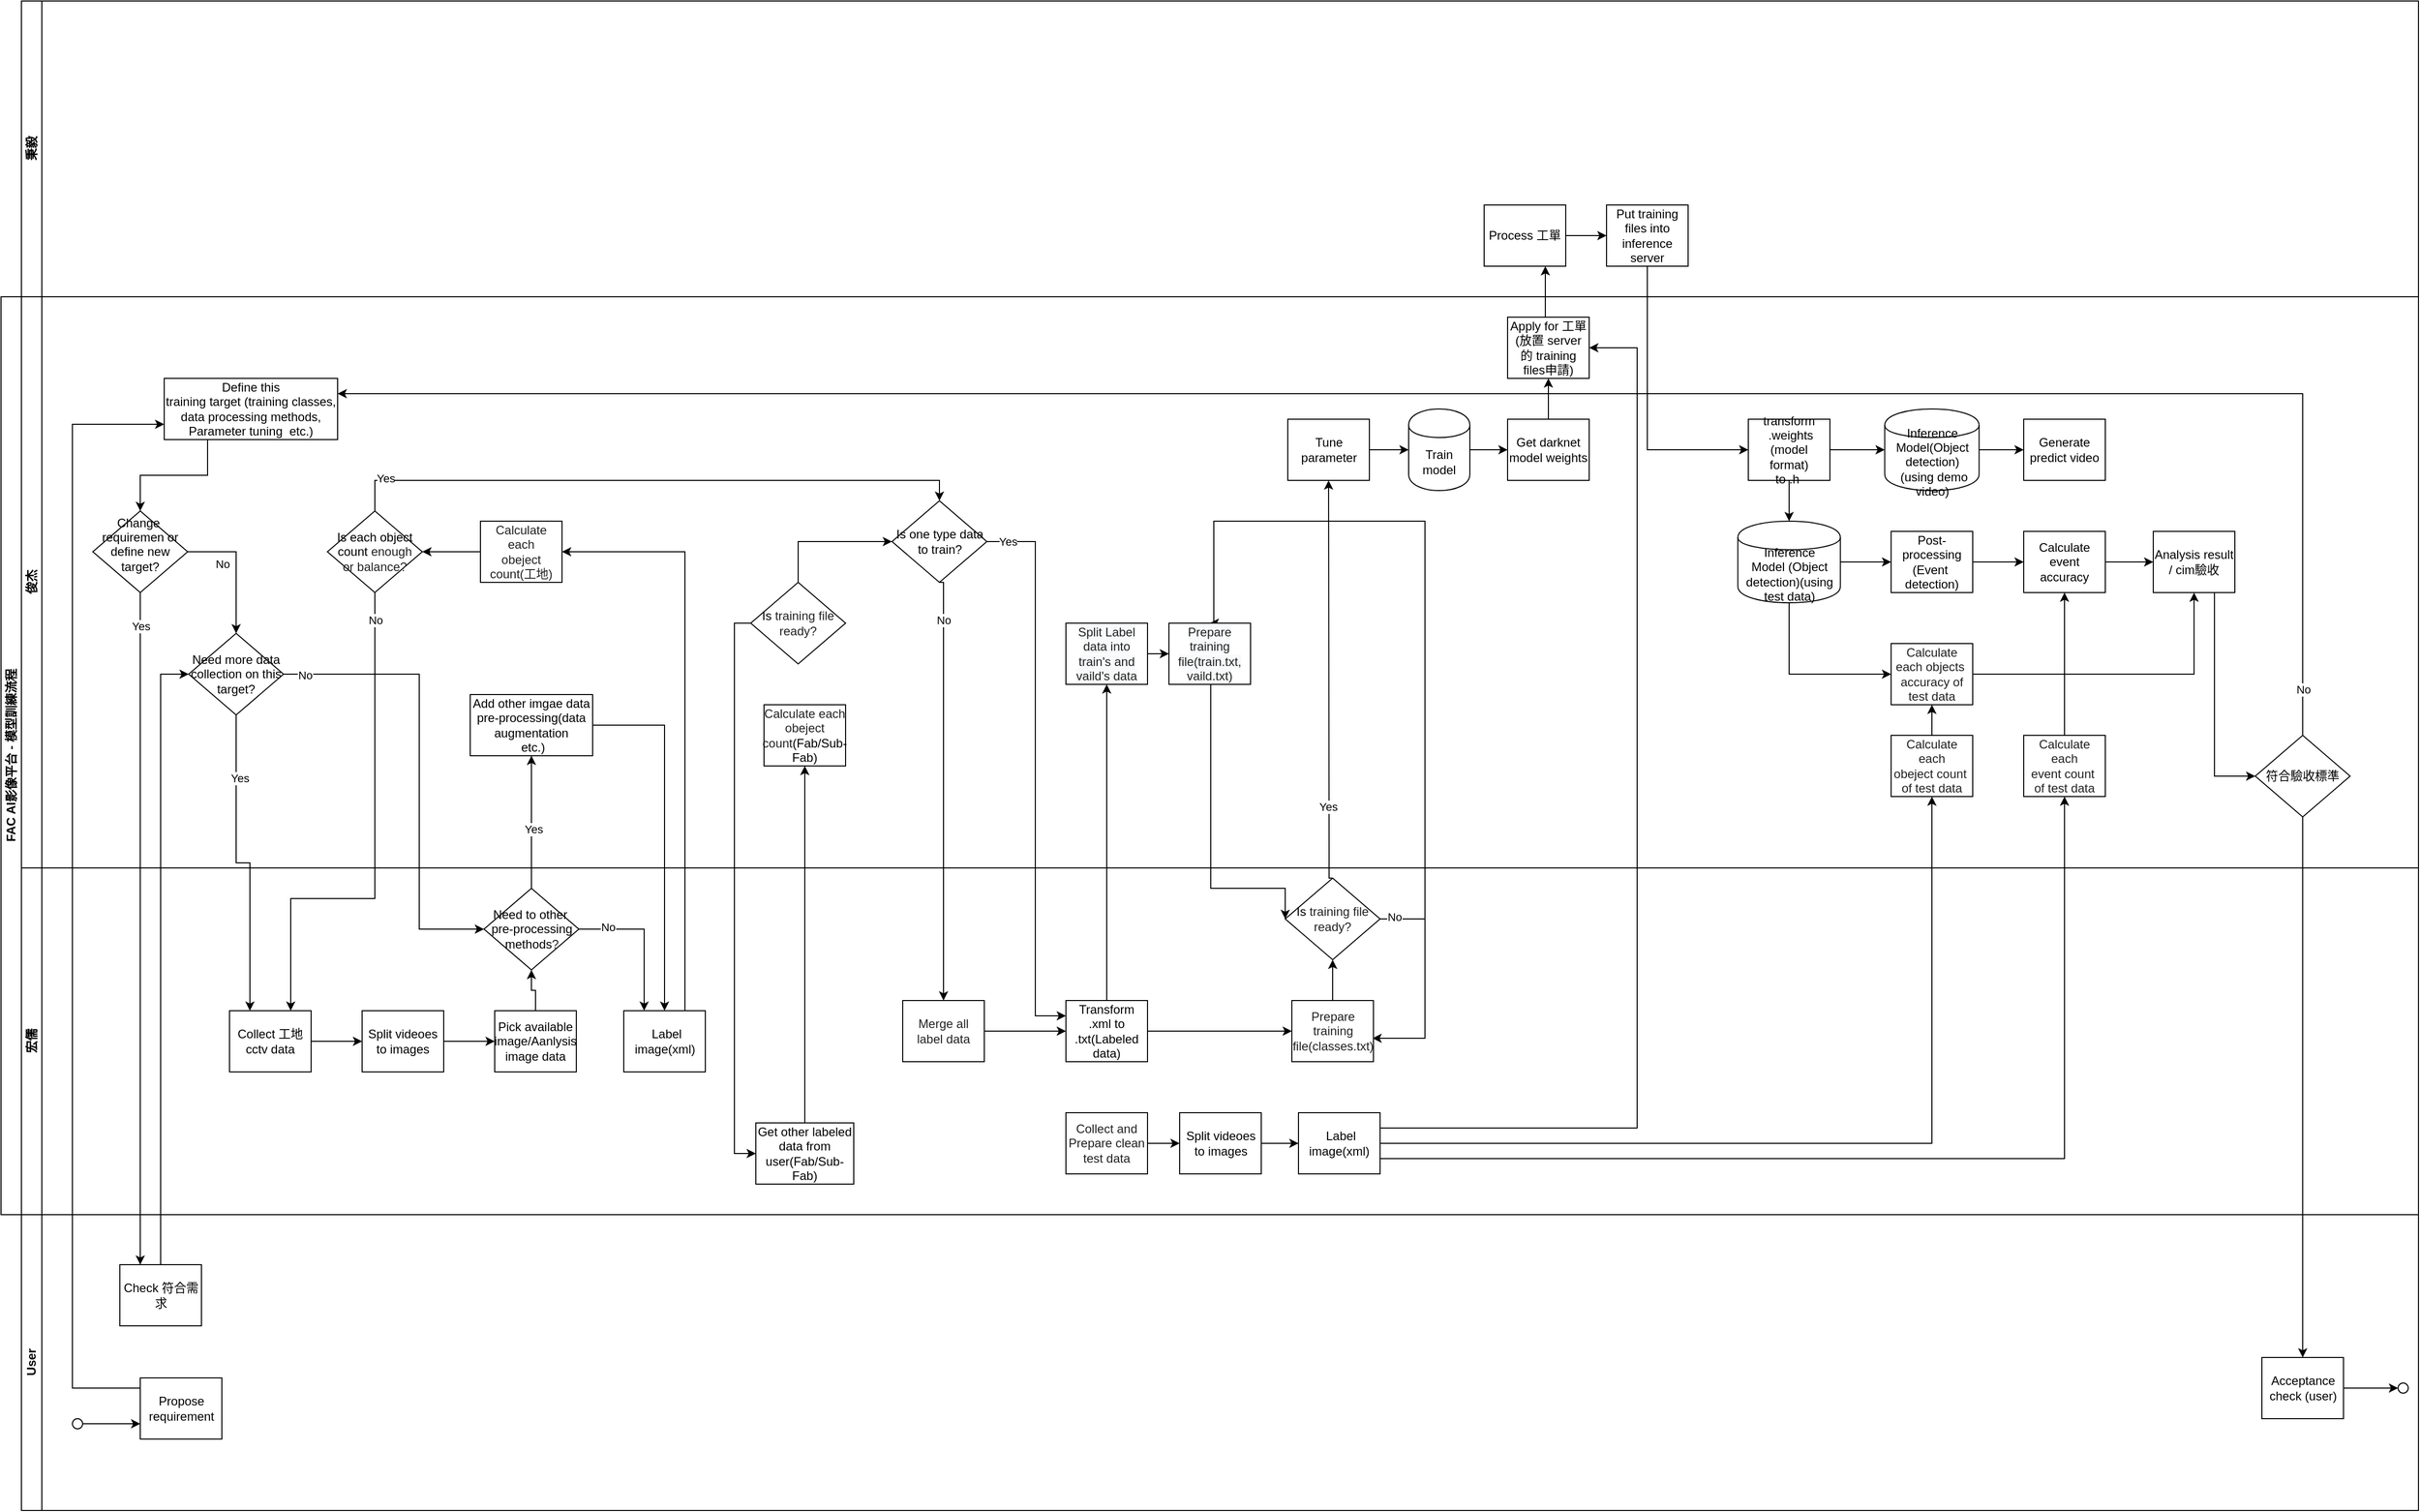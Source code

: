 <mxfile version="13.6.6" type="device"><diagram id="prtHgNgQTEPvFCAcTncT" name="Page-1"><mxGraphModel dx="946" dy="1783" grid="1" gridSize="10" guides="1" tooltips="1" connect="1" arrows="1" fold="1" page="1" pageScale="1" pageWidth="827" pageHeight="1169" background="none" math="0" shadow="0"><root><mxCell id="0"/><mxCell id="1" parent="0"/><mxCell id="TcL8-nratOg0Z6caF2Zv-336" value="秉毅" style="swimlane;html=1;startSize=20;horizontal=0;" vertex="1" parent="1"><mxGeometry x="160" y="-40" width="2350" height="290" as="geometry"><mxRectangle x="20" width="2120" height="20" as="alternateBounds"/></mxGeometry></mxCell><mxCell id="TcL8-nratOg0Z6caF2Zv-364" style="edgeStyle=orthogonalEdgeStyle;rounded=0;orthogonalLoop=1;jettySize=auto;html=1;entryX=0.5;entryY=0;entryDx=0;entryDy=0;" edge="1" parent="TcL8-nratOg0Z6caF2Zv-336" source="TcL8-nratOg0Z6caF2Zv-355"><mxGeometry relative="1" as="geometry"><mxPoint x="165" y="30" as="targetPoint"/><Array as="points"><mxPoint x="1957" y="10"/><mxPoint x="165" y="10"/></Array></mxGeometry></mxCell><mxCell id="TcL8-nratOg0Z6caF2Zv-379" style="edgeStyle=orthogonalEdgeStyle;rounded=0;orthogonalLoop=1;jettySize=auto;html=1;exitX=1;exitY=0.5;exitDx=0;exitDy=0;" edge="1" parent="TcL8-nratOg0Z6caF2Zv-336" source="TcL8-nratOg0Z6caF2Zv-374" target="TcL8-nratOg0Z6caF2Zv-378"><mxGeometry relative="1" as="geometry"/></mxCell><mxCell id="TcL8-nratOg0Z6caF2Zv-374" value="&lt;span&gt;Process 工單&lt;br&gt;&lt;/span&gt;" style="rounded=0;whiteSpace=wrap;html=1;fontFamily=Helvetica;fontSize=12;fontColor=#000000;align=center;" vertex="1" parent="TcL8-nratOg0Z6caF2Zv-336"><mxGeometry x="1434" y="200" width="80" height="60" as="geometry"/></mxCell><mxCell id="TcL8-nratOg0Z6caF2Zv-378" value="&lt;span&gt;Put&amp;nbsp;&lt;/span&gt;training files into inference server&lt;span&gt;&lt;br&gt;&lt;/span&gt;" style="rounded=0;whiteSpace=wrap;html=1;fontFamily=Helvetica;fontSize=12;fontColor=#000000;align=center;" vertex="1" parent="TcL8-nratOg0Z6caF2Zv-336"><mxGeometry x="1554" y="200" width="80" height="60" as="geometry"/></mxCell><mxCell id="TcL8-nratOg0Z6caF2Zv-377" style="edgeStyle=orthogonalEdgeStyle;rounded=0;orthogonalLoop=1;jettySize=auto;html=1;exitX=0.5;exitY=0;exitDx=0;exitDy=0;entryX=0.75;entryY=1;entryDx=0;entryDy=0;" edge="1" parent="1" source="TcL8-nratOg0Z6caF2Zv-375" target="TcL8-nratOg0Z6caF2Zv-374"><mxGeometry relative="1" as="geometry"><Array as="points"><mxPoint x="1654" y="270"/></Array></mxGeometry></mxCell><mxCell id="TcL8-nratOg0Z6caF2Zv-380" style="edgeStyle=orthogonalEdgeStyle;rounded=0;orthogonalLoop=1;jettySize=auto;html=1;exitX=0.5;exitY=1;exitDx=0;exitDy=0;entryX=0;entryY=0.5;entryDx=0;entryDy=0;" edge="1" parent="1" source="TcL8-nratOg0Z6caF2Zv-378" target="TcL8-nratOg0Z6caF2Zv-7"><mxGeometry relative="1" as="geometry"/></mxCell><mxCell id="dNxyNK7c78bLwvsdeMH5-19" value="FAC AI影像平台 - 模型訓練流程" style="swimlane;html=1;childLayout=stackLayout;resizeParent=1;resizeParentMax=0;horizontal=0;startSize=20;horizontalStack=0;" parent="1" vertex="1"><mxGeometry x="140" y="250" width="2370" height="900" as="geometry"/></mxCell><mxCell id="TcL8-nratOg0Z6caF2Zv-185" style="edgeStyle=orthogonalEdgeStyle;rounded=0;orthogonalLoop=1;jettySize=auto;html=1;exitX=0.5;exitY=0;exitDx=0;exitDy=0;" edge="1" parent="dNxyNK7c78bLwvsdeMH5-19" source="TcL8-nratOg0Z6caF2Zv-182" target="TcL8-nratOg0Z6caF2Zv-181"><mxGeometry relative="1" as="geometry"/></mxCell><mxCell id="TcL8-nratOg0Z6caF2Zv-188" value="Yes" style="edgeLabel;html=1;align=center;verticalAlign=middle;resizable=0;points=[];" vertex="1" connectable="0" parent="TcL8-nratOg0Z6caF2Zv-185"><mxGeometry x="-0.1" y="-2" relative="1" as="geometry"><mxPoint as="offset"/></mxGeometry></mxCell><mxCell id="TcL8-nratOg0Z6caF2Zv-199" style="edgeStyle=orthogonalEdgeStyle;rounded=0;orthogonalLoop=1;jettySize=auto;html=1;exitX=0.5;exitY=0;exitDx=0;exitDy=0;entryX=0.5;entryY=1;entryDx=0;entryDy=0;" edge="1" parent="dNxyNK7c78bLwvsdeMH5-19" source="TcL8-nratOg0Z6caF2Zv-196" target="TcL8-nratOg0Z6caF2Zv-197"><mxGeometry relative="1" as="geometry"><mxPoint x="792" y="530" as="targetPoint"/><Array as="points"><mxPoint x="788" y="780"/></Array></mxGeometry></mxCell><mxCell id="TcL8-nratOg0Z6caF2Zv-49" style="edgeStyle=orthogonalEdgeStyle;rounded=0;orthogonalLoop=1;jettySize=auto;html=1;exitX=0.5;exitY=1;exitDx=0;exitDy=0;entryX=0.75;entryY=0;entryDx=0;entryDy=0;" edge="1" parent="dNxyNK7c78bLwvsdeMH5-19" source="TcL8-nratOg0Z6caF2Zv-47" target="TcL8-nratOg0Z6caF2Zv-13"><mxGeometry relative="1" as="geometry"><mxPoint x="264" y="620" as="targetPoint"/><Array as="points"><mxPoint x="367" y="590"/><mxPoint x="284" y="590"/></Array></mxGeometry></mxCell><mxCell id="TcL8-nratOg0Z6caF2Zv-192" value="No" style="edgeLabel;html=1;align=center;verticalAlign=middle;resizable=0;points=[];" vertex="1" connectable="0" parent="TcL8-nratOg0Z6caF2Zv-49"><mxGeometry x="-0.892" relative="1" as="geometry"><mxPoint as="offset"/></mxGeometry></mxCell><mxCell id="TcL8-nratOg0Z6caF2Zv-46" style="edgeStyle=orthogonalEdgeStyle;rounded=0;orthogonalLoop=1;jettySize=auto;html=1;entryX=1;entryY=0.5;entryDx=0;entryDy=0;exitX=0.75;exitY=0;exitDx=0;exitDy=0;" edge="1" parent="dNxyNK7c78bLwvsdeMH5-19" source="dNxyNK7c78bLwvsdeMH5-26" target="TcL8-nratOg0Z6caF2Zv-24"><mxGeometry relative="1" as="geometry"><mxPoint x="670.5" y="620" as="sourcePoint"/><mxPoint x="570.5" y="210" as="targetPoint"/><Array as="points"><mxPoint x="671" y="250"/></Array></mxGeometry></mxCell><mxCell id="TcL8-nratOg0Z6caF2Zv-187" style="edgeStyle=orthogonalEdgeStyle;rounded=0;orthogonalLoop=1;jettySize=auto;html=1;exitX=1;exitY=0.5;exitDx=0;exitDy=0;entryX=0.5;entryY=0;entryDx=0;entryDy=0;" edge="1" parent="dNxyNK7c78bLwvsdeMH5-19" source="TcL8-nratOg0Z6caF2Zv-181" target="dNxyNK7c78bLwvsdeMH5-26"><mxGeometry relative="1" as="geometry"><mxPoint x="600.5" y="380" as="sourcePoint"/><mxPoint x="650.6" y="620" as="targetPoint"/></mxGeometry></mxCell><mxCell id="TcL8-nratOg0Z6caF2Zv-212" style="edgeStyle=orthogonalEdgeStyle;rounded=0;orthogonalLoop=1;jettySize=auto;html=1;exitX=0.5;exitY=1;exitDx=0;exitDy=0;entryX=0.5;entryY=0;entryDx=0;entryDy=0;" edge="1" parent="dNxyNK7c78bLwvsdeMH5-19" source="TcL8-nratOg0Z6caF2Zv-208" target="TcL8-nratOg0Z6caF2Zv-204"><mxGeometry relative="1" as="geometry"><mxPoint x="924" y="610" as="targetPoint"/><Array as="points"><mxPoint x="924" y="280"/></Array></mxGeometry></mxCell><mxCell id="TcL8-nratOg0Z6caF2Zv-214" value="No" style="edgeLabel;html=1;align=center;verticalAlign=middle;resizable=0;points=[];" vertex="1" connectable="0" parent="TcL8-nratOg0Z6caF2Zv-212"><mxGeometry x="-0.805" relative="1" as="geometry"><mxPoint as="offset"/></mxGeometry></mxCell><mxCell id="TcL8-nratOg0Z6caF2Zv-203" style="edgeStyle=orthogonalEdgeStyle;rounded=0;orthogonalLoop=1;jettySize=auto;html=1;exitX=0;exitY=0.5;exitDx=0;exitDy=0;entryX=0;entryY=0.5;entryDx=0;entryDy=0;" edge="1" parent="dNxyNK7c78bLwvsdeMH5-19" source="TcL8-nratOg0Z6caF2Zv-201" target="TcL8-nratOg0Z6caF2Zv-196"><mxGeometry relative="1" as="geometry"><mxPoint x="744" y="760" as="targetPoint"/><Array as="points"><mxPoint x="719" y="320"/><mxPoint x="719" y="840"/></Array></mxGeometry></mxCell><mxCell id="TcL8-nratOg0Z6caF2Zv-211" style="edgeStyle=orthogonalEdgeStyle;rounded=0;orthogonalLoop=1;jettySize=auto;html=1;exitX=1;exitY=0.5;exitDx=0;exitDy=0;entryX=0;entryY=0.25;entryDx=0;entryDy=0;" edge="1" parent="dNxyNK7c78bLwvsdeMH5-19" source="TcL8-nratOg0Z6caF2Zv-208" target="TcL8-nratOg0Z6caF2Zv-16"><mxGeometry relative="1" as="geometry"><mxPoint x="1044" y="625" as="targetPoint"/><Array as="points"><mxPoint x="1014" y="240"/><mxPoint x="1014" y="705"/></Array></mxGeometry></mxCell><mxCell id="TcL8-nratOg0Z6caF2Zv-215" value="Yes" style="edgeLabel;html=1;align=center;verticalAlign=middle;resizable=0;points=[];" vertex="1" connectable="0" parent="TcL8-nratOg0Z6caF2Zv-211"><mxGeometry x="-0.925" relative="1" as="geometry"><mxPoint as="offset"/></mxGeometry></mxCell><mxCell id="TcL8-nratOg0Z6caF2Zv-40" style="edgeStyle=orthogonalEdgeStyle;rounded=0;orthogonalLoop=1;jettySize=auto;html=1;exitX=0.5;exitY=0;exitDx=0;exitDy=0;entryX=0.5;entryY=1;entryDx=0;entryDy=0;" edge="1" parent="dNxyNK7c78bLwvsdeMH5-19" source="TcL8-nratOg0Z6caF2Zv-16" target="TcL8-nratOg0Z6caF2Zv-34"><mxGeometry relative="1" as="geometry"><mxPoint x="1084" y="610" as="sourcePoint"/><Array as="points"><mxPoint x="1084" y="380"/></Array></mxGeometry></mxCell><mxCell id="TcL8-nratOg0Z6caF2Zv-41" style="edgeStyle=orthogonalEdgeStyle;rounded=0;orthogonalLoop=1;jettySize=auto;html=1;entryX=0;entryY=0.5;entryDx=0;entryDy=0;exitX=0.5;exitY=1;exitDx=0;exitDy=0;" edge="1" parent="dNxyNK7c78bLwvsdeMH5-19" source="TcL8-nratOg0Z6caF2Zv-25" target="TcL8-nratOg0Z6caF2Zv-36"><mxGeometry relative="1" as="geometry"><mxPoint x="1185.5" y="360" as="sourcePoint"/><mxPoint x="1259" y="530" as="targetPoint"/><Array as="points"><mxPoint x="1185" y="340"/><mxPoint x="1186" y="340"/><mxPoint x="1186" y="580"/></Array></mxGeometry></mxCell><mxCell id="TcL8-nratOg0Z6caF2Zv-42" style="edgeStyle=orthogonalEdgeStyle;rounded=0;orthogonalLoop=1;jettySize=auto;html=1;exitX=0.5;exitY=0;exitDx=0;exitDy=0;entryX=0.5;entryY=1;entryDx=0;entryDy=0;" edge="1" parent="dNxyNK7c78bLwvsdeMH5-19" source="TcL8-nratOg0Z6caF2Zv-36" target="dNxyNK7c78bLwvsdeMH5-30"><mxGeometry relative="1" as="geometry"><mxPoint x="1305.5" y="490" as="sourcePoint"/><Array as="points"><mxPoint x="1302" y="540"/><mxPoint x="1302" y="345"/></Array></mxGeometry></mxCell><mxCell id="TcL8-nratOg0Z6caF2Zv-191" value="Yes" style="edgeLabel;html=1;align=center;verticalAlign=middle;resizable=0;points=[];" vertex="1" connectable="0" parent="TcL8-nratOg0Z6caF2Zv-42"><mxGeometry x="-0.621" y="1" relative="1" as="geometry"><mxPoint as="offset"/></mxGeometry></mxCell><mxCell id="TcL8-nratOg0Z6caF2Zv-44" style="edgeStyle=orthogonalEdgeStyle;rounded=0;orthogonalLoop=1;jettySize=auto;html=1;exitX=1;exitY=0.5;exitDx=0;exitDy=0;entryX=0.5;entryY=0;entryDx=0;entryDy=0;" edge="1" parent="dNxyNK7c78bLwvsdeMH5-19" source="TcL8-nratOg0Z6caF2Zv-36" target="TcL8-nratOg0Z6caF2Zv-25"><mxGeometry relative="1" as="geometry"><mxPoint x="1352" y="530" as="sourcePoint"/><Array as="points"><mxPoint x="1396" y="610"/><mxPoint x="1396" y="220"/><mxPoint x="1189" y="220"/><mxPoint x="1189" y="320"/></Array></mxGeometry></mxCell><mxCell id="TcL8-nratOg0Z6caF2Zv-117" style="edgeStyle=orthogonalEdgeStyle;rounded=0;orthogonalLoop=1;jettySize=auto;html=1;exitX=1;exitY=0.25;exitDx=0;exitDy=0;entryX=1;entryY=0.5;entryDx=0;entryDy=0;" edge="1" parent="dNxyNK7c78bLwvsdeMH5-19" source="TcL8-nratOg0Z6caF2Zv-51" target="TcL8-nratOg0Z6caF2Zv-375"><mxGeometry relative="1" as="geometry"><mxPoint x="1352" y="735" as="sourcePoint"/><mxPoint x="1750" y="320" as="targetPoint"/><Array as="points"><mxPoint x="1604" y="815"/><mxPoint x="1604" y="50"/></Array></mxGeometry></mxCell><mxCell id="TcL8-nratOg0Z6caF2Zv-60" style="edgeStyle=orthogonalEdgeStyle;rounded=0;orthogonalLoop=1;jettySize=auto;html=1;entryX=0.5;entryY=1;entryDx=0;entryDy=0;exitX=1;exitY=0.5;exitDx=0;exitDy=0;" edge="1" parent="dNxyNK7c78bLwvsdeMH5-19" source="TcL8-nratOg0Z6caF2Zv-51" target="TcL8-nratOg0Z6caF2Zv-27"><mxGeometry relative="1" as="geometry"><mxPoint x="1352" y="750" as="sourcePoint"/><Array as="points"><mxPoint x="1893" y="830"/></Array></mxGeometry></mxCell><mxCell id="TcL8-nratOg0Z6caF2Zv-390" style="edgeStyle=orthogonalEdgeStyle;rounded=0;orthogonalLoop=1;jettySize=auto;html=1;exitX=1;exitY=0.75;exitDx=0;exitDy=0;entryX=0.5;entryY=1;entryDx=0;entryDy=0;" edge="1" parent="dNxyNK7c78bLwvsdeMH5-19" source="TcL8-nratOg0Z6caF2Zv-51" target="TcL8-nratOg0Z6caF2Zv-391"><mxGeometry relative="1" as="geometry"><mxPoint x="2054" y="490" as="targetPoint"/></mxGeometry></mxCell><mxCell id="dNxyNK7c78bLwvsdeMH5-20" value="俊杰" style="swimlane;html=1;startSize=20;horizontal=0;" parent="dNxyNK7c78bLwvsdeMH5-19" vertex="1"><mxGeometry x="20" width="2350" height="560" as="geometry"><mxRectangle x="20" width="2120" height="20" as="alternateBounds"/></mxGeometry></mxCell><mxCell id="TcL8-nratOg0Z6caF2Zv-375" value="&lt;span&gt;Apply for 工單(放置 server 的 training files申請)&lt;br&gt;&lt;/span&gt;" style="rounded=0;whiteSpace=wrap;html=1;fontFamily=Helvetica;fontSize=12;fontColor=#000000;align=center;" vertex="1" parent="dNxyNK7c78bLwvsdeMH5-20"><mxGeometry x="1457" y="20" width="80" height="60" as="geometry"/></mxCell><mxCell id="TcL8-nratOg0Z6caF2Zv-220" style="edgeStyle=orthogonalEdgeStyle;rounded=0;orthogonalLoop=1;jettySize=auto;html=1;exitX=1;exitY=0.5;exitDx=0;exitDy=0;entryX=0;entryY=0.5;entryDx=0;entryDy=0;" edge="1" parent="dNxyNK7c78bLwvsdeMH5-20" source="TcL8-nratOg0Z6caF2Zv-217" target="TcL8-nratOg0Z6caF2Zv-6"><mxGeometry relative="1" as="geometry"/></mxCell><mxCell id="TcL8-nratOg0Z6caF2Zv-175" style="edgeStyle=orthogonalEdgeStyle;rounded=0;orthogonalLoop=1;jettySize=auto;html=1;exitX=0.5;exitY=1;exitDx=0;exitDy=0;entryX=0.5;entryY=0;entryDx=0;entryDy=0;" edge="1" parent="dNxyNK7c78bLwvsdeMH5-20" source="TcL8-nratOg0Z6caF2Zv-7" target="TcL8-nratOg0Z6caF2Zv-382"><mxGeometry relative="1" as="geometry"><mxPoint x="1730" y="210" as="targetPoint"/><Array as="points"><mxPoint x="1733" y="200"/><mxPoint x="1733" y="200"/></Array></mxGeometry></mxCell><mxCell id="TcL8-nratOg0Z6caF2Zv-59" style="edgeStyle=orthogonalEdgeStyle;rounded=0;orthogonalLoop=1;jettySize=auto;html=1;exitX=1;exitY=0.5;exitDx=0;exitDy=0;" edge="1" parent="dNxyNK7c78bLwvsdeMH5-20" source="TcL8-nratOg0Z6caF2Zv-384" target="TcL8-nratOg0Z6caF2Zv-12"><mxGeometry relative="1" as="geometry"><mxPoint x="1913" y="150" as="sourcePoint"/></mxGeometry></mxCell><mxCell id="TcL8-nratOg0Z6caF2Zv-58" style="edgeStyle=orthogonalEdgeStyle;rounded=0;orthogonalLoop=1;jettySize=auto;html=1;exitX=1;exitY=0.5;exitDx=0;exitDy=0;entryX=0;entryY=0.5;entryDx=0;entryDy=0;" edge="1" parent="dNxyNK7c78bLwvsdeMH5-20" source="TcL8-nratOg0Z6caF2Zv-7" target="TcL8-nratOg0Z6caF2Zv-384"><mxGeometry relative="1" as="geometry"><mxPoint x="1833" y="150" as="targetPoint"/></mxGeometry></mxCell><mxCell id="TcL8-nratOg0Z6caF2Zv-219" style="edgeStyle=orthogonalEdgeStyle;rounded=0;orthogonalLoop=1;jettySize=auto;html=1;exitX=1;exitY=0.5;exitDx=0;exitDy=0;entryX=0;entryY=0.5;entryDx=0;entryDy=0;" edge="1" parent="dNxyNK7c78bLwvsdeMH5-20" source="dNxyNK7c78bLwvsdeMH5-30" target="TcL8-nratOg0Z6caF2Zv-217"><mxGeometry relative="1" as="geometry"/></mxCell><mxCell id="TcL8-nratOg0Z6caF2Zv-400" style="edgeStyle=orthogonalEdgeStyle;rounded=0;orthogonalLoop=1;jettySize=auto;html=1;exitX=0.25;exitY=1;exitDx=0;exitDy=0;entryX=0.5;entryY=0;entryDx=0;entryDy=0;" edge="1" parent="dNxyNK7c78bLwvsdeMH5-20" source="dNxyNK7c78bLwvsdeMH5-24" target="TcL8-nratOg0Z6caF2Zv-399"><mxGeometry relative="1" as="geometry"/></mxCell><mxCell id="dNxyNK7c78bLwvsdeMH5-24" value="Define this&lt;br&gt;training target (training classes, data processing methods, Parameter tuning&amp;nbsp; etc.)" style="rounded=0;whiteSpace=wrap;html=1;fontFamily=Helvetica;fontSize=12;fontColor=#000000;align=center;" parent="dNxyNK7c78bLwvsdeMH5-20" vertex="1"><mxGeometry x="140" y="80" width="170" height="60" as="geometry"/></mxCell><mxCell id="TcL8-nratOg0Z6caF2Zv-376" style="edgeStyle=orthogonalEdgeStyle;rounded=0;orthogonalLoop=1;jettySize=auto;html=1;exitX=0.5;exitY=0;exitDx=0;exitDy=0;entryX=0.5;entryY=1;entryDx=0;entryDy=0;" edge="1" parent="dNxyNK7c78bLwvsdeMH5-20" source="TcL8-nratOg0Z6caF2Zv-6" target="TcL8-nratOg0Z6caF2Zv-375"><mxGeometry relative="1" as="geometry"/></mxCell><mxCell id="TcL8-nratOg0Z6caF2Zv-176" style="edgeStyle=orthogonalEdgeStyle;rounded=0;orthogonalLoop=1;jettySize=auto;html=1;exitX=0.5;exitY=1;exitDx=0;exitDy=0;entryX=0;entryY=0.5;entryDx=0;entryDy=0;" edge="1" parent="dNxyNK7c78bLwvsdeMH5-20" source="TcL8-nratOg0Z6caF2Zv-382" target="TcL8-nratOg0Z6caF2Zv-173"><mxGeometry relative="1" as="geometry"><mxPoint x="1770" y="260" as="sourcePoint"/><mxPoint x="1890" y="130" as="targetPoint"/></mxGeometry></mxCell><mxCell id="TcL8-nratOg0Z6caF2Zv-178" style="edgeStyle=orthogonalEdgeStyle;rounded=0;orthogonalLoop=1;jettySize=auto;html=1;exitX=1;exitY=0.5;exitDx=0;exitDy=0;" edge="1" parent="dNxyNK7c78bLwvsdeMH5-20" source="TcL8-nratOg0Z6caF2Zv-173" target="TcL8-nratOg0Z6caF2Zv-423"><mxGeometry relative="1" as="geometry"><mxPoint x="1840" y="270" as="sourcePoint"/><mxPoint x="2130" y="290" as="targetPoint"/></mxGeometry></mxCell><mxCell id="TcL8-nratOg0Z6caF2Zv-195" style="edgeStyle=orthogonalEdgeStyle;rounded=0;orthogonalLoop=1;jettySize=auto;html=1;entryX=0.5;entryY=1;entryDx=0;entryDy=0;" edge="1" parent="dNxyNK7c78bLwvsdeMH5-20" source="TcL8-nratOg0Z6caF2Zv-27" target="TcL8-nratOg0Z6caF2Zv-173"><mxGeometry relative="1" as="geometry"/></mxCell><mxCell id="TcL8-nratOg0Z6caF2Zv-39" style="edgeStyle=orthogonalEdgeStyle;rounded=0;orthogonalLoop=1;jettySize=auto;html=1;exitX=1;exitY=0.5;exitDx=0;exitDy=0;entryX=0;entryY=0.5;entryDx=0;entryDy=0;" edge="1" parent="dNxyNK7c78bLwvsdeMH5-20" source="TcL8-nratOg0Z6caF2Zv-34" target="TcL8-nratOg0Z6caF2Zv-25"><mxGeometry relative="1" as="geometry"/></mxCell><mxCell id="TcL8-nratOg0Z6caF2Zv-48" style="edgeStyle=orthogonalEdgeStyle;rounded=0;orthogonalLoop=1;jettySize=auto;html=1;exitX=0;exitY=0.5;exitDx=0;exitDy=0;entryX=1;entryY=0.5;entryDx=0;entryDy=0;" edge="1" parent="dNxyNK7c78bLwvsdeMH5-20" source="TcL8-nratOg0Z6caF2Zv-24" target="TcL8-nratOg0Z6caF2Zv-47"><mxGeometry relative="1" as="geometry"/></mxCell><mxCell id="TcL8-nratOg0Z6caF2Zv-57" style="edgeStyle=orthogonalEdgeStyle;rounded=0;orthogonalLoop=1;jettySize=auto;html=1;exitX=0.5;exitY=0;exitDx=0;exitDy=0;entryX=0.5;entryY=0;entryDx=0;entryDy=0;" edge="1" parent="dNxyNK7c78bLwvsdeMH5-20" source="TcL8-nratOg0Z6caF2Zv-47" target="TcL8-nratOg0Z6caF2Zv-208"><mxGeometry relative="1" as="geometry"><mxPoint x="910" y="320" as="targetPoint"/><Array as="points"><mxPoint x="347" y="180"/><mxPoint x="900" y="180"/></Array></mxGeometry></mxCell><mxCell id="TcL8-nratOg0Z6caF2Zv-193" value="Yes" style="edgeLabel;html=1;align=center;verticalAlign=middle;resizable=0;points=[];" vertex="1" connectable="0" parent="TcL8-nratOg0Z6caF2Zv-57"><mxGeometry x="-0.867" y="2" relative="1" as="geometry"><mxPoint as="offset"/></mxGeometry></mxCell><mxCell id="TcL8-nratOg0Z6caF2Zv-206" style="edgeStyle=orthogonalEdgeStyle;rounded=0;orthogonalLoop=1;jettySize=auto;html=1;exitX=0.5;exitY=0;exitDx=0;exitDy=0;entryX=0;entryY=0.5;entryDx=0;entryDy=0;" edge="1" parent="dNxyNK7c78bLwvsdeMH5-20" source="TcL8-nratOg0Z6caF2Zv-201" target="TcL8-nratOg0Z6caF2Zv-208"><mxGeometry relative="1" as="geometry"/></mxCell><mxCell id="TcL8-nratOg0Z6caF2Zv-183" style="edgeStyle=orthogonalEdgeStyle;rounded=0;orthogonalLoop=1;jettySize=auto;html=1;entryX=1;entryY=0.25;entryDx=0;entryDy=0;exitX=0.5;exitY=0;exitDx=0;exitDy=0;" edge="1" parent="dNxyNK7c78bLwvsdeMH5-20" source="TcL8-nratOg0Z6caF2Zv-417" target="dNxyNK7c78bLwvsdeMH5-24"><mxGeometry relative="1" as="geometry"><mxPoint x="861" y="-50" as="targetPoint"/><mxPoint x="2240" y="190" as="sourcePoint"/><Array as="points"><mxPoint x="2237" y="95"/></Array></mxGeometry></mxCell><mxCell id="TcL8-nratOg0Z6caF2Zv-424" value="No" style="edgeLabel;html=1;align=center;verticalAlign=middle;resizable=0;points=[];" vertex="1" connectable="0" parent="TcL8-nratOg0Z6caF2Zv-183"><mxGeometry x="-0.96" y="1" relative="1" as="geometry"><mxPoint x="1" as="offset"/></mxGeometry></mxCell><mxCell id="TcL8-nratOg0Z6caF2Zv-386" style="edgeStyle=orthogonalEdgeStyle;rounded=0;orthogonalLoop=1;jettySize=auto;html=1;exitX=1;exitY=0.5;exitDx=0;exitDy=0;entryX=0;entryY=0.5;entryDx=0;entryDy=0;" edge="1" parent="dNxyNK7c78bLwvsdeMH5-20" source="TcL8-nratOg0Z6caF2Zv-382" target="TcL8-nratOg0Z6caF2Zv-385"><mxGeometry relative="1" as="geometry"/></mxCell><mxCell id="TcL8-nratOg0Z6caF2Zv-389" style="edgeStyle=orthogonalEdgeStyle;rounded=0;orthogonalLoop=1;jettySize=auto;html=1;entryX=0;entryY=0.5;entryDx=0;entryDy=0;" edge="1" parent="dNxyNK7c78bLwvsdeMH5-20" source="TcL8-nratOg0Z6caF2Zv-387" target="TcL8-nratOg0Z6caF2Zv-423"><mxGeometry relative="1" as="geometry"><mxPoint x="2090" y="260" as="targetPoint"/></mxGeometry></mxCell><mxCell id="TcL8-nratOg0Z6caF2Zv-388" style="edgeStyle=orthogonalEdgeStyle;rounded=0;orthogonalLoop=1;jettySize=auto;html=1;exitX=1;exitY=0.5;exitDx=0;exitDy=0;entryX=0;entryY=0.5;entryDx=0;entryDy=0;" edge="1" parent="dNxyNK7c78bLwvsdeMH5-20" source="TcL8-nratOg0Z6caF2Zv-385" target="TcL8-nratOg0Z6caF2Zv-387"><mxGeometry relative="1" as="geometry"/></mxCell><mxCell id="TcL8-nratOg0Z6caF2Zv-392" style="edgeStyle=orthogonalEdgeStyle;rounded=0;orthogonalLoop=1;jettySize=auto;html=1;exitX=0.5;exitY=0;exitDx=0;exitDy=0;entryX=0.5;entryY=1;entryDx=0;entryDy=0;" edge="1" parent="dNxyNK7c78bLwvsdeMH5-20" source="TcL8-nratOg0Z6caF2Zv-391" target="TcL8-nratOg0Z6caF2Zv-387"><mxGeometry relative="1" as="geometry"/></mxCell><mxCell id="TcL8-nratOg0Z6caF2Zv-408" style="edgeStyle=orthogonalEdgeStyle;rounded=0;orthogonalLoop=1;jettySize=auto;html=1;exitX=1;exitY=0.5;exitDx=0;exitDy=0;" edge="1" parent="dNxyNK7c78bLwvsdeMH5-20" source="TcL8-nratOg0Z6caF2Zv-399" target="TcL8-nratOg0Z6caF2Zv-401"><mxGeometry relative="1" as="geometry"/></mxCell><mxCell id="TcL8-nratOg0Z6caF2Zv-410" value="No" style="edgeLabel;html=1;align=center;verticalAlign=middle;resizable=0;points=[];" vertex="1" connectable="0" parent="TcL8-nratOg0Z6caF2Zv-408"><mxGeometry x="-0.488" y="-12" relative="1" as="geometry"><mxPoint x="1" as="offset"/></mxGeometry></mxCell><mxCell id="TcL8-nratOg0Z6caF2Zv-423" value="&lt;span&gt;Analysis result / cim驗收&lt;br&gt;&lt;/span&gt;" style="rounded=0;whiteSpace=wrap;html=1;fontFamily=Helvetica;fontSize=12;fontColor=#000000;align=center;" vertex="1" parent="dNxyNK7c78bLwvsdeMH5-20"><mxGeometry x="2090" y="230" width="80" height="60" as="geometry"/></mxCell><mxCell id="TcL8-nratOg0Z6caF2Zv-399" value="&lt;div&gt;Change&amp;nbsp;&lt;/div&gt;requiremen or define new target?&lt;div&gt;&amp;nbsp;&lt;/div&gt;" style="rhombus;whiteSpace=wrap;html=1;fontFamily=Helvetica;fontSize=12;fontColor=#000000;align=center;" vertex="1" parent="dNxyNK7c78bLwvsdeMH5-20"><mxGeometry x="70" y="210" width="93" height="80" as="geometry"/></mxCell><mxCell id="TcL8-nratOg0Z6caF2Zv-27" value="&lt;span style=&quot;color: rgba(0 , 0 , 0 , 0.87) ; font-family: &amp;#34;arial&amp;#34; , sans-serif&quot;&gt;Calculate each&lt;/span&gt;&lt;br style=&quot;color: rgba(0 , 0 , 0 , 0.87) ; font-family: &amp;#34;arial&amp;#34; , sans-serif&quot;&gt;&lt;span style=&quot;color: rgba(0 , 0 , 0 , 0.87) ; font-family: &amp;#34;arial&amp;#34; , sans-serif&quot;&gt;obeject count&amp;nbsp; of test data&lt;/span&gt;" style="rounded=0;whiteSpace=wrap;html=1;fontFamily=Helvetica;fontSize=12;fontColor=#000000;align=center;" vertex="1" parent="dNxyNK7c78bLwvsdeMH5-20"><mxGeometry x="1833" y="430" width="80" height="60" as="geometry"/></mxCell><mxCell id="TcL8-nratOg0Z6caF2Zv-391" value="&lt;span style=&quot;color: rgba(0 , 0 , 0 , 0.87) ; font-family: &amp;#34;arial&amp;#34; , sans-serif&quot;&gt;Calculate each&lt;/span&gt;&lt;br style=&quot;color: rgba(0 , 0 , 0 , 0.87) ; font-family: &amp;#34;arial&amp;#34; , sans-serif&quot;&gt;&lt;span style=&quot;color: rgba(0 , 0 , 0 , 0.87) ; font-family: &amp;#34;arial&amp;#34; , sans-serif&quot;&gt;event count&amp;nbsp; of test data&lt;/span&gt;" style="rounded=0;whiteSpace=wrap;html=1;fontFamily=Helvetica;fontSize=12;fontColor=#000000;align=center;" vertex="1" parent="dNxyNK7c78bLwvsdeMH5-20"><mxGeometry x="1963" y="430" width="80" height="60" as="geometry"/></mxCell><mxCell id="TcL8-nratOg0Z6caF2Zv-418" style="edgeStyle=orthogonalEdgeStyle;rounded=0;orthogonalLoop=1;jettySize=auto;html=1;exitX=0.75;exitY=1;exitDx=0;exitDy=0;entryX=0;entryY=0.5;entryDx=0;entryDy=0;" edge="1" parent="dNxyNK7c78bLwvsdeMH5-20" source="TcL8-nratOg0Z6caF2Zv-423" target="TcL8-nratOg0Z6caF2Zv-417"><mxGeometry relative="1" as="geometry"><mxPoint x="2150" y="290" as="sourcePoint"/></mxGeometry></mxCell><mxCell id="TcL8-nratOg0Z6caF2Zv-208" value="Is one type data to train?" style="rhombus;whiteSpace=wrap;html=1;fontFamily=Helvetica;fontSize=12;fontColor=#000000;align=center;" vertex="1" parent="dNxyNK7c78bLwvsdeMH5-20"><mxGeometry x="853.5" y="200" width="93" height="80" as="geometry"/></mxCell><mxCell id="TcL8-nratOg0Z6caF2Zv-47" value="Is each object count&amp;nbsp;&lt;span style=&quot;color: rgb(34 , 34 , 34) ; font-family: inherit ; text-align: left&quot;&gt;&lt;font style=&quot;font-size: 12px&quot;&gt;enough or&amp;nbsp;&lt;/font&gt;&lt;/span&gt;&lt;span style=&quot;color: rgb(34 , 34 , 34) ; font-family: inherit ; text-align: left&quot;&gt;&lt;font style=&quot;font-size: 12px&quot;&gt;balance&lt;/font&gt;&lt;/span&gt;&lt;span style=&quot;color: rgb(34 , 34 , 34) ; font-family: inherit ; text-align: left&quot;&gt;?&lt;/span&gt;" style="rhombus;whiteSpace=wrap;html=1;fontFamily=Helvetica;fontSize=12;fontColor=#000000;align=center;" vertex="1" parent="dNxyNK7c78bLwvsdeMH5-20"><mxGeometry x="300" y="210" width="93" height="80" as="geometry"/></mxCell><mxCell id="TcL8-nratOg0Z6caF2Zv-24" value="&lt;span style=&quot;color: rgba(0 , 0 , 0 , 0.87) ; font-family: &amp;#34;arial&amp;#34; , sans-serif&quot;&gt;&lt;font style=&quot;font-size: 12px&quot;&gt;Calculate each&lt;br&gt;obeject count(工地)&lt;/font&gt;&lt;br&gt;&lt;/span&gt;" style="rounded=0;whiteSpace=wrap;html=1;fontFamily=Helvetica;fontSize=12;fontColor=#000000;align=center;" vertex="1" parent="dNxyNK7c78bLwvsdeMH5-20"><mxGeometry x="450" y="220" width="80" height="60" as="geometry"/></mxCell><mxCell id="TcL8-nratOg0Z6caF2Zv-197" value="&lt;span style=&quot;color: rgba(0 , 0 , 0 , 0.87) ; font-family: &amp;#34;arial&amp;#34; , sans-serif&quot;&gt;&lt;font style=&quot;font-size: 12px&quot;&gt;Calculate each&lt;br&gt;obeject count&lt;/font&gt;&lt;/span&gt;(Fab/Sub-Fab)&lt;span style=&quot;color: rgba(0 , 0 , 0 , 0.87) ; font-family: &amp;#34;arial&amp;#34; , sans-serif&quot;&gt;&lt;br&gt;&lt;/span&gt;" style="rounded=0;whiteSpace=wrap;html=1;fontFamily=Helvetica;fontSize=12;fontColor=#000000;align=center;" vertex="1" parent="dNxyNK7c78bLwvsdeMH5-20"><mxGeometry x="728" y="400" width="80" height="60" as="geometry"/></mxCell><mxCell id="TcL8-nratOg0Z6caF2Zv-181" value="&lt;span&gt;Add other imgae data pre-processing(data augmentation&lt;br&gt;&amp;nbsp;etc.)&lt;/span&gt;" style="rounded=0;whiteSpace=wrap;html=1;fontFamily=Helvetica;fontSize=12;fontColor=#000000;align=center;" vertex="1" parent="dNxyNK7c78bLwvsdeMH5-20"><mxGeometry x="440" y="390" width="120" height="60" as="geometry"/></mxCell><mxCell id="TcL8-nratOg0Z6caF2Zv-401" value="&lt;div style=&quot;text-align: center&quot;&gt;&lt;span style=&quot;text-align: left&quot;&gt;Need more data collection on this target?&lt;/span&gt;&lt;/div&gt;" style="rhombus;whiteSpace=wrap;html=1;fontFamily=Helvetica;fontSize=12;fontColor=#000000;align=center;" vertex="1" parent="dNxyNK7c78bLwvsdeMH5-20"><mxGeometry x="164" y="330" width="93" height="80" as="geometry"/></mxCell><mxCell id="TcL8-nratOg0Z6caF2Zv-173" value="&lt;span style=&quot;color: rgba(0 , 0 , 0 , 0.87) ; font-family: &amp;#34;arial&amp;#34; , sans-serif&quot;&gt;Calculate each objects&amp;nbsp;&lt;/span&gt;&lt;br class=&quot;Apple-interchange-newline&quot;&gt;&lt;span style=&quot;color: rgb(34 , 34 , 34) ; font-family: &amp;#34;arial&amp;#34; , sans-serif ; text-align: left&quot;&gt;&lt;font style=&quot;font-size: 12px&quot;&gt;accuracy of&lt;/font&gt;&lt;/span&gt;&lt;span style=&quot;color: rgba(0 , 0 , 0 , 0.87) ; font-family: &amp;#34;arial&amp;#34; , sans-serif&quot;&gt;&lt;br&gt;&amp;nbsp;test data&amp;nbsp;&lt;/span&gt;" style="rounded=0;whiteSpace=wrap;html=1;fontFamily=Helvetica;fontSize=12;fontColor=#000000;align=center;" vertex="1" parent="dNxyNK7c78bLwvsdeMH5-20"><mxGeometry x="1833" y="340" width="80" height="60" as="geometry"/></mxCell><mxCell id="TcL8-nratOg0Z6caF2Zv-34" value="&lt;span style=&quot;color: rgba(0 , 0 , 0 , 0.87) ; font-family: &amp;#34;arial&amp;#34; , sans-serif ; font-size: 12px ; font-style: normal ; font-weight: 400 ; letter-spacing: normal ; text-align: left ; text-indent: 0px ; text-transform: none ; word-spacing: 0px ; background-color: rgb(248 , 249 , 250) ; display: inline ; float: none&quot;&gt;Split Label data into train's and vaild's data&lt;/span&gt;" style="rounded=0;whiteSpace=wrap;html=1;fontFamily=Helvetica;fontSize=12;fontColor=#000000;align=center;" vertex="1" parent="dNxyNK7c78bLwvsdeMH5-20"><mxGeometry x="1024" y="320" width="80" height="60" as="geometry"/></mxCell><mxCell id="TcL8-nratOg0Z6caF2Zv-25" value="&lt;span style=&quot;color: rgba(0 , 0 , 0 , 0.87) ; font-family: &amp;#34;arial&amp;#34; , sans-serif ; font-size: 12px ; font-style: normal ; font-weight: 400 ; letter-spacing: normal ; text-align: left ; text-indent: 0px ; text-transform: none ; word-spacing: 0px ; background-color: rgb(248 , 249 , 250) ; display: inline ; float: none&quot;&gt;Prepare training file(train.txt, vaild.txt)&lt;/span&gt;" style="rounded=0;whiteSpace=wrap;html=1;fontFamily=Helvetica;fontSize=12;fontColor=#000000;align=center;" vertex="1" parent="dNxyNK7c78bLwvsdeMH5-20"><mxGeometry x="1125" y="320" width="80" height="60" as="geometry"/></mxCell><mxCell id="TcL8-nratOg0Z6caF2Zv-201" value="Is&amp;nbsp;&lt;span style=&quot;color: rgba(0 , 0 , 0 , 0.87) ; font-family: &amp;#34;arial&amp;#34; , sans-serif ; text-align: left&quot;&gt;training file ready?&lt;/span&gt;" style="rhombus;whiteSpace=wrap;html=1;fontFamily=Helvetica;fontSize=12;fontColor=#000000;align=center;" vertex="1" parent="dNxyNK7c78bLwvsdeMH5-20"><mxGeometry x="715" y="280" width="93" height="80" as="geometry"/></mxCell><mxCell id="TcL8-nratOg0Z6caF2Zv-385" value="&lt;span&gt;Post-processing (Event&amp;nbsp; detection)&lt;br&gt;&lt;/span&gt;" style="rounded=0;whiteSpace=wrap;html=1;fontFamily=Helvetica;fontSize=12;fontColor=#000000;align=center;" vertex="1" parent="dNxyNK7c78bLwvsdeMH5-20"><mxGeometry x="1833" y="230" width="80" height="60" as="geometry"/></mxCell><mxCell id="TcL8-nratOg0Z6caF2Zv-382" value="&lt;span&gt;Inference&lt;/span&gt;&lt;br&gt;&lt;span&gt;Model (Object detection)(using test data)&lt;/span&gt;" style="shape=cylinder;whiteSpace=wrap;html=1;boundedLbl=1;backgroundOutline=1;rounded=0;" vertex="1" parent="dNxyNK7c78bLwvsdeMH5-20"><mxGeometry x="1682.75" y="220" width="100.5" height="80" as="geometry"/></mxCell><mxCell id="TcL8-nratOg0Z6caF2Zv-387" value="&lt;span&gt;Calculate event accuracy&lt;br&gt;&lt;/span&gt;" style="rounded=0;whiteSpace=wrap;html=1;fontFamily=Helvetica;fontSize=12;fontColor=#000000;align=center;" vertex="1" parent="dNxyNK7c78bLwvsdeMH5-20"><mxGeometry x="1963" y="230" width="80" height="60" as="geometry"/></mxCell><mxCell id="TcL8-nratOg0Z6caF2Zv-384" value="Inference&lt;br&gt;Model(Object detection)&lt;br&gt;&amp;nbsp;(using demo video)" style="shape=cylinder;whiteSpace=wrap;html=1;boundedLbl=1;backgroundOutline=1;rounded=0;" vertex="1" parent="dNxyNK7c78bLwvsdeMH5-20"><mxGeometry x="1826.75" y="110" width="92.5" height="80" as="geometry"/></mxCell><mxCell id="TcL8-nratOg0Z6caF2Zv-6" value="&lt;span&gt;Get darknet&lt;br&gt;model weights&lt;br&gt;&lt;/span&gt;" style="rounded=0;whiteSpace=wrap;html=1;fontFamily=Helvetica;fontSize=12;fontColor=#000000;align=center;" vertex="1" parent="dNxyNK7c78bLwvsdeMH5-20"><mxGeometry x="1457" y="120" width="80" height="60" as="geometry"/></mxCell><mxCell id="TcL8-nratOg0Z6caF2Zv-217" value="&lt;span&gt;Train model&lt;/span&gt;" style="shape=cylinder;whiteSpace=wrap;html=1;boundedLbl=1;backgroundOutline=1;rounded=0;" vertex="1" parent="dNxyNK7c78bLwvsdeMH5-20"><mxGeometry x="1360" y="110" width="60" height="80" as="geometry"/></mxCell><mxCell id="TcL8-nratOg0Z6caF2Zv-7" value="&lt;span&gt;transform&lt;br&gt;&amp;nbsp;.weights (model format)&lt;br&gt;to .h&amp;nbsp;&lt;br&gt;&lt;/span&gt;" style="rounded=0;whiteSpace=wrap;html=1;fontFamily=Helvetica;fontSize=12;fontColor=#000000;align=center;" vertex="1" parent="dNxyNK7c78bLwvsdeMH5-20"><mxGeometry x="1693" y="120" width="80" height="60" as="geometry"/></mxCell><mxCell id="TcL8-nratOg0Z6caF2Zv-12" value="&lt;span&gt;Generate predict video&lt;br&gt;&lt;/span&gt;" style="rounded=0;whiteSpace=wrap;html=1;fontFamily=Helvetica;fontSize=12;fontColor=#000000;align=center;" vertex="1" parent="dNxyNK7c78bLwvsdeMH5-20"><mxGeometry x="1963" y="120" width="80" height="60" as="geometry"/></mxCell><mxCell id="dNxyNK7c78bLwvsdeMH5-30" value="Tune parameter" style="rounded=0;whiteSpace=wrap;html=1;fontFamily=Helvetica;fontSize=12;fontColor=#000000;align=center;" parent="dNxyNK7c78bLwvsdeMH5-20" vertex="1"><mxGeometry x="1241.5" y="120" width="80" height="60" as="geometry"/></mxCell><mxCell id="TcL8-nratOg0Z6caF2Zv-417" value="符合驗收標準" style="rhombus;whiteSpace=wrap;html=1;fontFamily=Helvetica;fontSize=12;fontColor=#000000;align=center;" vertex="1" parent="dNxyNK7c78bLwvsdeMH5-20"><mxGeometry x="2190" y="430" width="93" height="80" as="geometry"/></mxCell><mxCell id="TcL8-nratOg0Z6caF2Zv-409" style="edgeStyle=orthogonalEdgeStyle;rounded=0;orthogonalLoop=1;jettySize=auto;html=1;exitX=0.5;exitY=1;exitDx=0;exitDy=0;entryX=0.25;entryY=0;entryDx=0;entryDy=0;" edge="1" parent="dNxyNK7c78bLwvsdeMH5-19" source="TcL8-nratOg0Z6caF2Zv-401" target="TcL8-nratOg0Z6caF2Zv-13"><mxGeometry relative="1" as="geometry"/></mxCell><mxCell id="TcL8-nratOg0Z6caF2Zv-411" value="Yes" style="edgeLabel;html=1;align=center;verticalAlign=middle;resizable=0;points=[];" vertex="1" connectable="0" parent="TcL8-nratOg0Z6caF2Zv-409"><mxGeometry x="-0.031" y="83" relative="1" as="geometry"><mxPoint x="1" as="offset"/></mxGeometry></mxCell><mxCell id="TcL8-nratOg0Z6caF2Zv-412" style="edgeStyle=orthogonalEdgeStyle;rounded=0;orthogonalLoop=1;jettySize=auto;html=1;exitX=1;exitY=0.5;exitDx=0;exitDy=0;entryX=0;entryY=0.5;entryDx=0;entryDy=0;" edge="1" parent="dNxyNK7c78bLwvsdeMH5-19" source="TcL8-nratOg0Z6caF2Zv-401" target="TcL8-nratOg0Z6caF2Zv-182"><mxGeometry relative="1" as="geometry"><Array as="points"><mxPoint x="410" y="370"/><mxPoint x="410" y="620"/></Array></mxGeometry></mxCell><mxCell id="TcL8-nratOg0Z6caF2Zv-413" value="No" style="edgeLabel;html=1;align=center;verticalAlign=middle;resizable=0;points=[];" vertex="1" connectable="0" parent="TcL8-nratOg0Z6caF2Zv-412"><mxGeometry x="-0.905" y="-1" relative="1" as="geometry"><mxPoint as="offset"/></mxGeometry></mxCell><mxCell id="dNxyNK7c78bLwvsdeMH5-21" value="宏儒" style="swimlane;html=1;startSize=20;horizontal=0;" parent="dNxyNK7c78bLwvsdeMH5-19" vertex="1"><mxGeometry x="20" y="560" width="2350" height="340" as="geometry"/></mxCell><mxCell id="TcL8-nratOg0Z6caF2Zv-23" style="edgeStyle=orthogonalEdgeStyle;rounded=0;orthogonalLoop=1;jettySize=auto;html=1;exitX=0.5;exitY=0;exitDx=0;exitDy=0;entryX=0.5;entryY=1;entryDx=0;entryDy=0;" edge="1" parent="dNxyNK7c78bLwvsdeMH5-21" source="TcL8-nratOg0Z6caF2Zv-15" target="TcL8-nratOg0Z6caF2Zv-182"><mxGeometry relative="1" as="geometry"/></mxCell><mxCell id="TcL8-nratOg0Z6caF2Zv-20" value="" style="edgeStyle=orthogonalEdgeStyle;rounded=0;orthogonalLoop=1;jettySize=auto;html=1;entryX=0;entryY=0.5;entryDx=0;entryDy=0;exitX=1;exitY=0.5;exitDx=0;exitDy=0;" edge="1" parent="dNxyNK7c78bLwvsdeMH5-21" source="TcL8-nratOg0Z6caF2Zv-13" target="TcL8-nratOg0Z6caF2Zv-14"><mxGeometry relative="1" as="geometry"><mxPoint x="174" y="-50" as="sourcePoint"/><mxPoint x="254" y="-50" as="targetPoint"/><Array as="points"><mxPoint x="324" y="170"/><mxPoint x="324" y="170"/></Array></mxGeometry></mxCell><mxCell id="TcL8-nratOg0Z6caF2Zv-21" value="" style="edgeStyle=orthogonalEdgeStyle;rounded=0;orthogonalLoop=1;jettySize=auto;html=1;entryX=0;entryY=0.5;entryDx=0;entryDy=0;exitX=1;exitY=0.5;exitDx=0;exitDy=0;" edge="1" parent="dNxyNK7c78bLwvsdeMH5-21" source="TcL8-nratOg0Z6caF2Zv-14" target="TcL8-nratOg0Z6caF2Zv-15"><mxGeometry relative="1" as="geometry"><mxPoint x="324" y="70" as="sourcePoint"/><mxPoint x="374" y="70" as="targetPoint"/><Array as="points"><mxPoint x="464" y="170"/></Array></mxGeometry></mxCell><mxCell id="TcL8-nratOg0Z6caF2Zv-186" style="edgeStyle=orthogonalEdgeStyle;rounded=0;orthogonalLoop=1;jettySize=auto;html=1;exitX=1;exitY=0.5;exitDx=0;exitDy=0;entryX=0.25;entryY=0;entryDx=0;entryDy=0;" edge="1" parent="dNxyNK7c78bLwvsdeMH5-21" source="TcL8-nratOg0Z6caF2Zv-182" target="dNxyNK7c78bLwvsdeMH5-26"><mxGeometry relative="1" as="geometry"><mxPoint x="567" y="60" as="sourcePoint"/></mxGeometry></mxCell><mxCell id="TcL8-nratOg0Z6caF2Zv-189" value="No" style="edgeLabel;html=1;align=center;verticalAlign=middle;resizable=0;points=[];" vertex="1" connectable="0" parent="TcL8-nratOg0Z6caF2Zv-186"><mxGeometry x="-0.618" y="2" relative="1" as="geometry"><mxPoint x="1" as="offset"/></mxGeometry></mxCell><mxCell id="TcL8-nratOg0Z6caF2Zv-207" style="edgeStyle=orthogonalEdgeStyle;rounded=0;orthogonalLoop=1;jettySize=auto;html=1;exitX=1;exitY=0.5;exitDx=0;exitDy=0;entryX=0;entryY=0.5;entryDx=0;entryDy=0;" edge="1" parent="dNxyNK7c78bLwvsdeMH5-21" source="TcL8-nratOg0Z6caF2Zv-204" target="TcL8-nratOg0Z6caF2Zv-16"><mxGeometry relative="1" as="geometry"/></mxCell><mxCell id="TcL8-nratOg0Z6caF2Zv-182" value="&lt;div style=&quot;text-align: center&quot;&gt;&lt;span style=&quot;text-align: left&quot;&gt;Need to other&amp;nbsp;&lt;/span&gt;&lt;/div&gt;pre-processing methods&lt;span style=&quot;color: rgba(0 , 0 , 0 , 0.87) ; font-family: &amp;#34;arial&amp;#34; , sans-serif ; text-align: left&quot;&gt;?&lt;/span&gt;" style="rhombus;whiteSpace=wrap;html=1;fontFamily=Helvetica;fontSize=12;fontColor=#000000;align=center;" vertex="1" parent="dNxyNK7c78bLwvsdeMH5-21"><mxGeometry x="453.5" y="20" width="93" height="80" as="geometry"/></mxCell><mxCell id="TcL8-nratOg0Z6caF2Zv-204" value="&lt;span style=&quot;color: rgba(0 , 0 , 0 , 0.87) ; font-family: &amp;#34;arial&amp;#34; , sans-serif&quot;&gt;Merge all label data&lt;br&gt;&lt;/span&gt;" style="rounded=0;whiteSpace=wrap;html=1;fontFamily=Helvetica;fontSize=12;fontColor=#000000;align=center;" vertex="1" parent="dNxyNK7c78bLwvsdeMH5-21"><mxGeometry x="864" y="130" width="80" height="60" as="geometry"/></mxCell><mxCell id="dNxyNK7c78bLwvsdeMH5-26" value="&amp;nbsp;Label image(xml)" style="rounded=0;whiteSpace=wrap;html=1;fontFamily=Helvetica;fontSize=12;fontColor=#000000;align=center;" parent="dNxyNK7c78bLwvsdeMH5-21" vertex="1"><mxGeometry x="590.5" y="140" width="80" height="60" as="geometry"/></mxCell><mxCell id="TcL8-nratOg0Z6caF2Zv-14" value="Split videoes to images" style="rounded=0;whiteSpace=wrap;html=1;fontFamily=Helvetica;fontSize=12;fontColor=#000000;align=center;" vertex="1" parent="dNxyNK7c78bLwvsdeMH5-21"><mxGeometry x="334" y="140" width="80" height="60" as="geometry"/></mxCell><mxCell id="TcL8-nratOg0Z6caF2Zv-13" value="Collect 工地cctv data" style="rounded=0;whiteSpace=wrap;html=1;fontFamily=Helvetica;fontSize=12;fontColor=#000000;align=center;" vertex="1" parent="dNxyNK7c78bLwvsdeMH5-21"><mxGeometry x="204" y="140" width="80" height="60" as="geometry"/></mxCell><mxCell id="TcL8-nratOg0Z6caF2Zv-15" value="Pick&amp;nbsp;available image/Aanlysis image data" style="rounded=0;whiteSpace=wrap;html=1;fontFamily=Helvetica;fontSize=12;fontColor=#000000;align=center;" vertex="1" parent="dNxyNK7c78bLwvsdeMH5-21"><mxGeometry x="464" y="140" width="80" height="60" as="geometry"/></mxCell><mxCell id="TcL8-nratOg0Z6caF2Zv-36" value="Is&amp;nbsp;&lt;span style=&quot;color: rgba(0 , 0 , 0 , 0.87) ; font-family: &amp;#34;arial&amp;#34; , sans-serif ; text-align: left&quot;&gt;training file ready?&lt;/span&gt;" style="rhombus;whiteSpace=wrap;html=1;fontFamily=Helvetica;fontSize=12;fontColor=#000000;align=center;" vertex="1" parent="dNxyNK7c78bLwvsdeMH5-21"><mxGeometry x="1239" y="10" width="93" height="80" as="geometry"/></mxCell><mxCell id="TcL8-nratOg0Z6caF2Zv-43" style="edgeStyle=orthogonalEdgeStyle;rounded=0;orthogonalLoop=1;jettySize=auto;html=1;exitX=1;exitY=0.5;exitDx=0;exitDy=0;entryX=0.988;entryY=0.617;entryDx=0;entryDy=0;entryPerimeter=0;" edge="1" parent="dNxyNK7c78bLwvsdeMH5-21" source="TcL8-nratOg0Z6caF2Zv-36" target="TcL8-nratOg0Z6caF2Zv-17"><mxGeometry relative="1" as="geometry"><Array as="points"><mxPoint x="1376" y="50"/><mxPoint x="1376" y="167"/></Array></mxGeometry></mxCell><mxCell id="TcL8-nratOg0Z6caF2Zv-190" value="No" style="edgeLabel;html=1;align=center;verticalAlign=middle;resizable=0;points=[];" vertex="1" connectable="0" parent="TcL8-nratOg0Z6caF2Zv-43"><mxGeometry x="-0.878" y="2" relative="1" as="geometry"><mxPoint x="1" as="offset"/></mxGeometry></mxCell><mxCell id="TcL8-nratOg0Z6caF2Zv-37" style="edgeStyle=orthogonalEdgeStyle;rounded=0;orthogonalLoop=1;jettySize=auto;html=1;exitX=0.5;exitY=0;exitDx=0;exitDy=0;entryX=0.5;entryY=1;entryDx=0;entryDy=0;" edge="1" parent="dNxyNK7c78bLwvsdeMH5-21" source="TcL8-nratOg0Z6caF2Zv-17" target="TcL8-nratOg0Z6caF2Zv-36"><mxGeometry relative="1" as="geometry"/></mxCell><mxCell id="TcL8-nratOg0Z6caF2Zv-17" value="&lt;span style=&quot;color: rgba(0 , 0 , 0 , 0.87) ; font-family: &amp;#34;arial&amp;#34; , sans-serif ; text-align: left&quot;&gt;&lt;font style=&quot;font-size: 12px&quot;&gt;Prepare training file(classes.txt)&lt;/font&gt;&lt;/span&gt;" style="rounded=0;whiteSpace=wrap;html=1;fontFamily=Helvetica;fontSize=12;fontColor=#000000;align=center;" vertex="1" parent="dNxyNK7c78bLwvsdeMH5-21"><mxGeometry x="1245.5" y="130" width="80" height="60" as="geometry"/></mxCell><mxCell id="TcL8-nratOg0Z6caF2Zv-33" style="edgeStyle=orthogonalEdgeStyle;rounded=0;orthogonalLoop=1;jettySize=auto;html=1;exitX=1;exitY=0.5;exitDx=0;exitDy=0;entryX=0;entryY=0.5;entryDx=0;entryDy=0;" edge="1" parent="dNxyNK7c78bLwvsdeMH5-21" source="TcL8-nratOg0Z6caF2Zv-16" target="TcL8-nratOg0Z6caF2Zv-17"><mxGeometry relative="1" as="geometry"/></mxCell><mxCell id="TcL8-nratOg0Z6caF2Zv-16" value="Transform .xml to .txt(Labeled data)" style="rounded=0;whiteSpace=wrap;html=1;fontFamily=Helvetica;fontSize=12;fontColor=#000000;align=center;" vertex="1" parent="dNxyNK7c78bLwvsdeMH5-21"><mxGeometry x="1024" y="130" width="80" height="60" as="geometry"/></mxCell><mxCell id="TcL8-nratOg0Z6caF2Zv-53" style="edgeStyle=orthogonalEdgeStyle;rounded=0;orthogonalLoop=1;jettySize=auto;html=1;exitX=1;exitY=0.5;exitDx=0;exitDy=0;entryX=0;entryY=0.5;entryDx=0;entryDy=0;" edge="1" parent="dNxyNK7c78bLwvsdeMH5-21" source="TcL8-nratOg0Z6caF2Zv-28" target="TcL8-nratOg0Z6caF2Zv-50"><mxGeometry relative="1" as="geometry"/></mxCell><mxCell id="TcL8-nratOg0Z6caF2Zv-54" style="edgeStyle=orthogonalEdgeStyle;rounded=0;orthogonalLoop=1;jettySize=auto;html=1;exitX=1;exitY=0.5;exitDx=0;exitDy=0;entryX=0;entryY=0.5;entryDx=0;entryDy=0;" edge="1" parent="dNxyNK7c78bLwvsdeMH5-21" source="TcL8-nratOg0Z6caF2Zv-50" target="TcL8-nratOg0Z6caF2Zv-51"><mxGeometry relative="1" as="geometry"/></mxCell><mxCell id="TcL8-nratOg0Z6caF2Zv-28" value="&lt;span style=&quot;color: rgba(0 , 0 , 0 , 0.87) ; font-family: &amp;#34;arial&amp;#34; , sans-serif ; text-align: left&quot;&gt;&lt;font style=&quot;font-size: 12px&quot;&gt;Collect and Prepare clean test data&lt;/font&gt;&lt;/span&gt;" style="rounded=0;whiteSpace=wrap;html=1;fontFamily=Helvetica;fontSize=12;fontColor=#000000;align=center;" vertex="1" parent="dNxyNK7c78bLwvsdeMH5-21"><mxGeometry x="1024" y="240" width="80" height="60" as="geometry"/></mxCell><mxCell id="TcL8-nratOg0Z6caF2Zv-51" value="&amp;nbsp;Label image(xml)" style="rounded=0;whiteSpace=wrap;html=1;fontFamily=Helvetica;fontSize=12;fontColor=#000000;align=center;" vertex="1" parent="dNxyNK7c78bLwvsdeMH5-21"><mxGeometry x="1252" y="240" width="80" height="60" as="geometry"/></mxCell><mxCell id="TcL8-nratOg0Z6caF2Zv-50" value="Split videoes to images" style="rounded=0;whiteSpace=wrap;html=1;fontFamily=Helvetica;fontSize=12;fontColor=#000000;align=center;" vertex="1" parent="dNxyNK7c78bLwvsdeMH5-21"><mxGeometry x="1135.5" y="240" width="80" height="60" as="geometry"/></mxCell><mxCell id="TcL8-nratOg0Z6caF2Zv-196" value="Get other labeled data from user(Fab/Sub-Fab)" style="rounded=0;whiteSpace=wrap;html=1;fontFamily=Helvetica;fontSize=12;fontColor=#000000;align=center;" vertex="1" parent="dNxyNK7c78bLwvsdeMH5-21"><mxGeometry x="720" y="250" width="96" height="60" as="geometry"/></mxCell><mxCell id="TcL8-nratOg0Z6caF2Zv-393" value="User" style="swimlane;html=1;startSize=20;horizontal=0;" vertex="1" parent="1"><mxGeometry x="160" y="1150" width="2350" height="290" as="geometry"><mxRectangle x="20" width="2120" height="20" as="alternateBounds"/></mxGeometry></mxCell><mxCell id="TcL8-nratOg0Z6caF2Zv-394" style="edgeStyle=orthogonalEdgeStyle;rounded=0;orthogonalLoop=1;jettySize=auto;html=1;entryX=0.5;entryY=0;entryDx=0;entryDy=0;" edge="1" parent="TcL8-nratOg0Z6caF2Zv-393"><mxGeometry relative="1" as="geometry"><mxPoint x="165" y="30" as="targetPoint"/><Array as="points"><mxPoint x="1957" y="10"/><mxPoint x="165" y="10"/></Array></mxGeometry></mxCell><mxCell id="TcL8-nratOg0Z6caF2Zv-398" value="Check 符合需求" style="rounded=0;whiteSpace=wrap;html=1;fontFamily=Helvetica;fontSize=12;fontColor=#000000;align=center;" vertex="1" parent="TcL8-nratOg0Z6caF2Zv-393"><mxGeometry x="96.5" y="49" width="80" height="60" as="geometry"/></mxCell><mxCell id="TcL8-nratOg0Z6caF2Zv-402" value="Propose requirement" style="rounded=0;whiteSpace=wrap;html=1;fontFamily=Helvetica;fontSize=12;fontColor=#000000;align=center;" vertex="1" parent="TcL8-nratOg0Z6caF2Zv-393"><mxGeometry x="116.5" y="160" width="80" height="60" as="geometry"/></mxCell><mxCell id="TcL8-nratOg0Z6caF2Zv-406" style="edgeStyle=orthogonalEdgeStyle;rounded=0;orthogonalLoop=1;jettySize=auto;html=1;exitX=0.5;exitY=1;exitDx=0;exitDy=0;entryX=0;entryY=0.75;entryDx=0;entryDy=0;" edge="1" parent="TcL8-nratOg0Z6caF2Zv-393" source="dNxyNK7c78bLwvsdeMH5-23" target="TcL8-nratOg0Z6caF2Zv-402"><mxGeometry relative="1" as="geometry"><Array as="points"><mxPoint x="55" y="205"/></Array></mxGeometry></mxCell><mxCell id="dNxyNK7c78bLwvsdeMH5-23" value="" style="ellipse;whiteSpace=wrap;html=1;" parent="TcL8-nratOg0Z6caF2Zv-393" vertex="1"><mxGeometry x="50" y="200" width="10" height="10" as="geometry"/></mxCell><mxCell id="TcL8-nratOg0Z6caF2Zv-421" style="edgeStyle=orthogonalEdgeStyle;rounded=0;orthogonalLoop=1;jettySize=auto;html=1;entryX=0;entryY=0.5;entryDx=0;entryDy=0;" edge="1" parent="TcL8-nratOg0Z6caF2Zv-393" source="TcL8-nratOg0Z6caF2Zv-415" target="TcL8-nratOg0Z6caF2Zv-420"><mxGeometry relative="1" as="geometry"/></mxCell><mxCell id="TcL8-nratOg0Z6caF2Zv-415" value="Acceptance check (user)" style="rounded=0;whiteSpace=wrap;html=1;fontFamily=Helvetica;fontSize=12;fontColor=#000000;align=center;" vertex="1" parent="TcL8-nratOg0Z6caF2Zv-393"><mxGeometry x="2196.5" y="140" width="80" height="60" as="geometry"/></mxCell><mxCell id="TcL8-nratOg0Z6caF2Zv-420" value="" style="ellipse;whiteSpace=wrap;html=1;" vertex="1" parent="TcL8-nratOg0Z6caF2Zv-393"><mxGeometry x="2330" y="165" width="10" height="10" as="geometry"/></mxCell><mxCell id="TcL8-nratOg0Z6caF2Zv-56" style="edgeStyle=orthogonalEdgeStyle;rounded=0;orthogonalLoop=1;jettySize=auto;html=1;entryX=0.25;entryY=0;entryDx=0;entryDy=0;exitX=0.5;exitY=1;exitDx=0;exitDy=0;" edge="1" parent="1" source="TcL8-nratOg0Z6caF2Zv-399" target="TcL8-nratOg0Z6caF2Zv-398"><mxGeometry relative="1" as="geometry"><mxPoint x="314" y="680" as="sourcePoint"/><mxPoint x="314" y="1250" as="targetPoint"/><Array as="points"/></mxGeometry></mxCell><mxCell id="TcL8-nratOg0Z6caF2Zv-407" value="Yes" style="edgeLabel;html=1;align=center;verticalAlign=middle;resizable=0;points=[];" vertex="1" connectable="0" parent="TcL8-nratOg0Z6caF2Zv-56"><mxGeometry x="-0.902" relative="1" as="geometry"><mxPoint as="offset"/></mxGeometry></mxCell><mxCell id="TcL8-nratOg0Z6caF2Zv-404" style="edgeStyle=orthogonalEdgeStyle;rounded=0;orthogonalLoop=1;jettySize=auto;html=1;exitX=0;exitY=0.25;exitDx=0;exitDy=0;entryX=0;entryY=0.75;entryDx=0;entryDy=0;" edge="1" parent="1" source="TcL8-nratOg0Z6caF2Zv-402" target="dNxyNK7c78bLwvsdeMH5-24"><mxGeometry relative="1" as="geometry"><Array as="points"><mxPoint x="277" y="1320"/><mxPoint x="210" y="1320"/><mxPoint x="210" y="375"/></Array></mxGeometry></mxCell><mxCell id="TcL8-nratOg0Z6caF2Zv-414" style="edgeStyle=orthogonalEdgeStyle;rounded=0;orthogonalLoop=1;jettySize=auto;html=1;exitX=0.5;exitY=0;exitDx=0;exitDy=0;entryX=0;entryY=0.5;entryDx=0;entryDy=0;" edge="1" parent="1" source="TcL8-nratOg0Z6caF2Zv-398" target="TcL8-nratOg0Z6caF2Zv-401"><mxGeometry relative="1" as="geometry"/></mxCell><mxCell id="TcL8-nratOg0Z6caF2Zv-419" style="edgeStyle=orthogonalEdgeStyle;rounded=0;orthogonalLoop=1;jettySize=auto;html=1;" edge="1" parent="1" source="TcL8-nratOg0Z6caF2Zv-417" target="TcL8-nratOg0Z6caF2Zv-415"><mxGeometry relative="1" as="geometry"/></mxCell></root></mxGraphModel></diagram></mxfile>